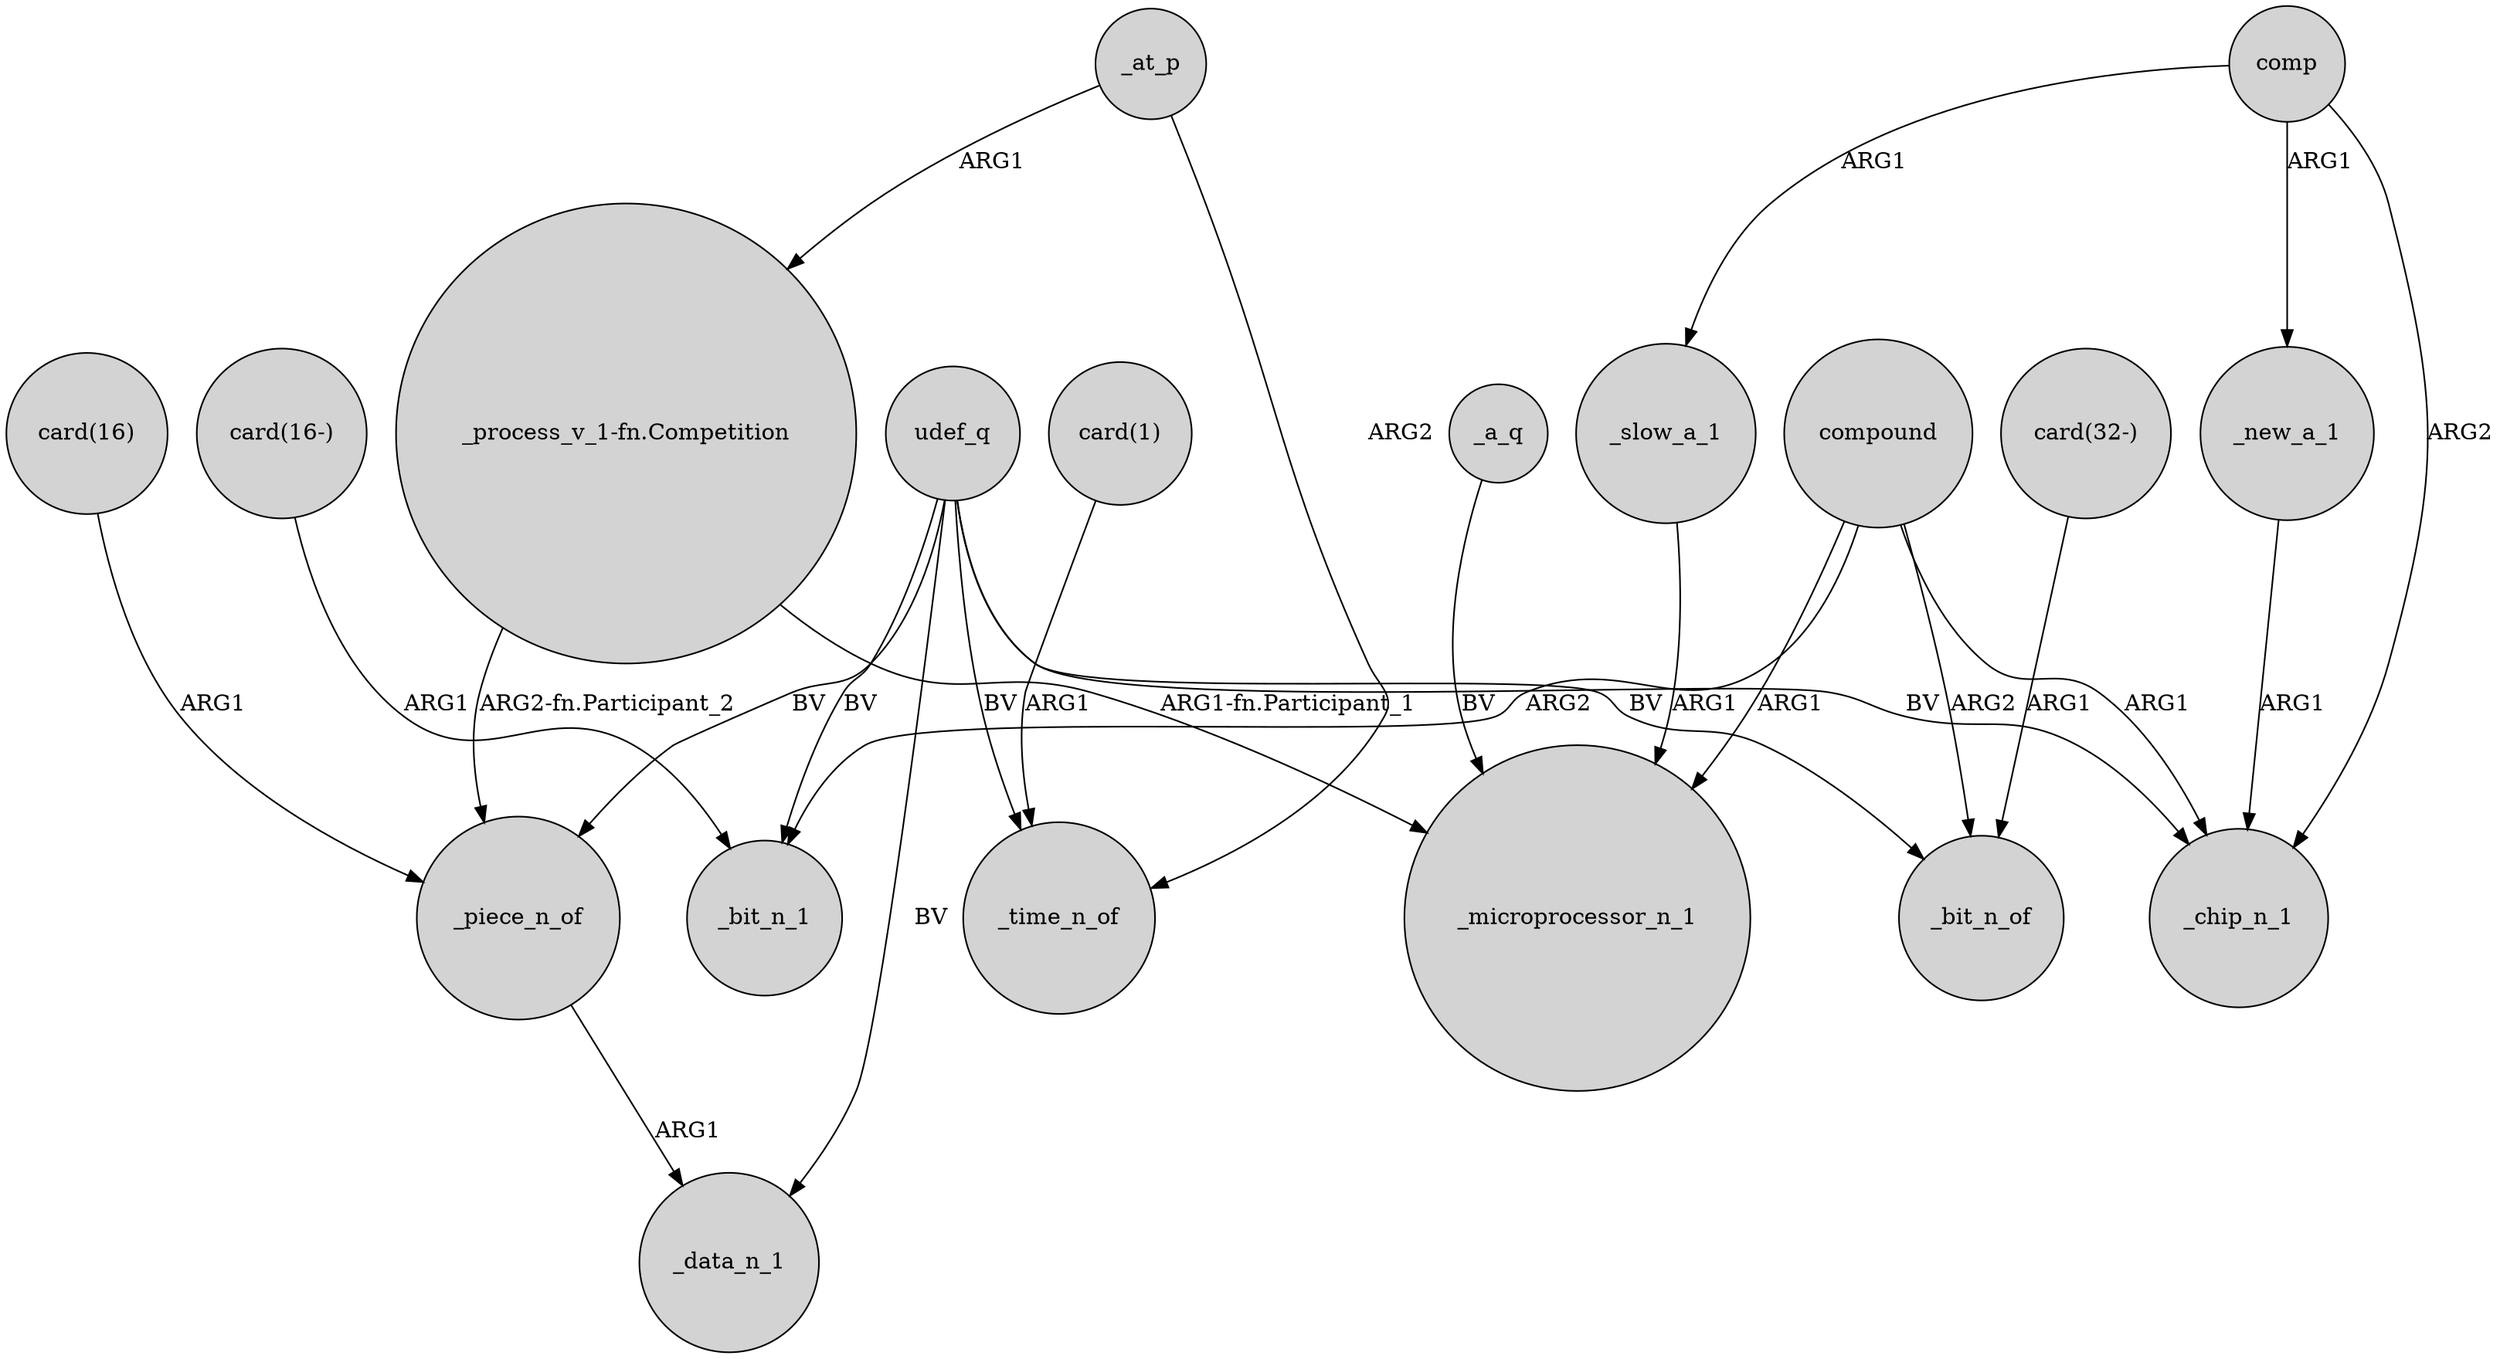 digraph {
	node [shape=circle style=filled]
	"card(16)" -> _piece_n_of [label=ARG1]
	"card(16-)" -> _bit_n_1 [label=ARG1]
	_at_p -> "_process_v_1-fn.Competition" [label=ARG1]
	comp -> _new_a_1 [label=ARG1]
	udef_q -> _time_n_of [label=BV]
	_slow_a_1 -> _microprocessor_n_1 [label=ARG1]
	_at_p -> _time_n_of [label=ARG2]
	"_process_v_1-fn.Competition" -> _microprocessor_n_1 [label="ARG1-fn.Participant_1"]
	_a_q -> _microprocessor_n_1 [label=BV]
	comp -> _slow_a_1 [label=ARG1]
	comp -> _chip_n_1 [label=ARG2]
	"_process_v_1-fn.Competition" -> _piece_n_of [label="ARG2-fn.Participant_2"]
	udef_q -> _piece_n_of [label=BV]
	udef_q -> _bit_n_1 [label=BV]
	_new_a_1 -> _chip_n_1 [label=ARG1]
	"card(1)" -> _time_n_of [label=ARG1]
	compound -> _chip_n_1 [label=ARG1]
	compound -> _bit_n_of [label=ARG2]
	compound -> _bit_n_1 [label=ARG2]
	_piece_n_of -> _data_n_1 [label=ARG1]
	udef_q -> _chip_n_1 [label=BV]
	compound -> _microprocessor_n_1 [label=ARG1]
	udef_q -> _bit_n_of [label=BV]
	"card(32-)" -> _bit_n_of [label=ARG1]
	udef_q -> _data_n_1 [label=BV]
}
